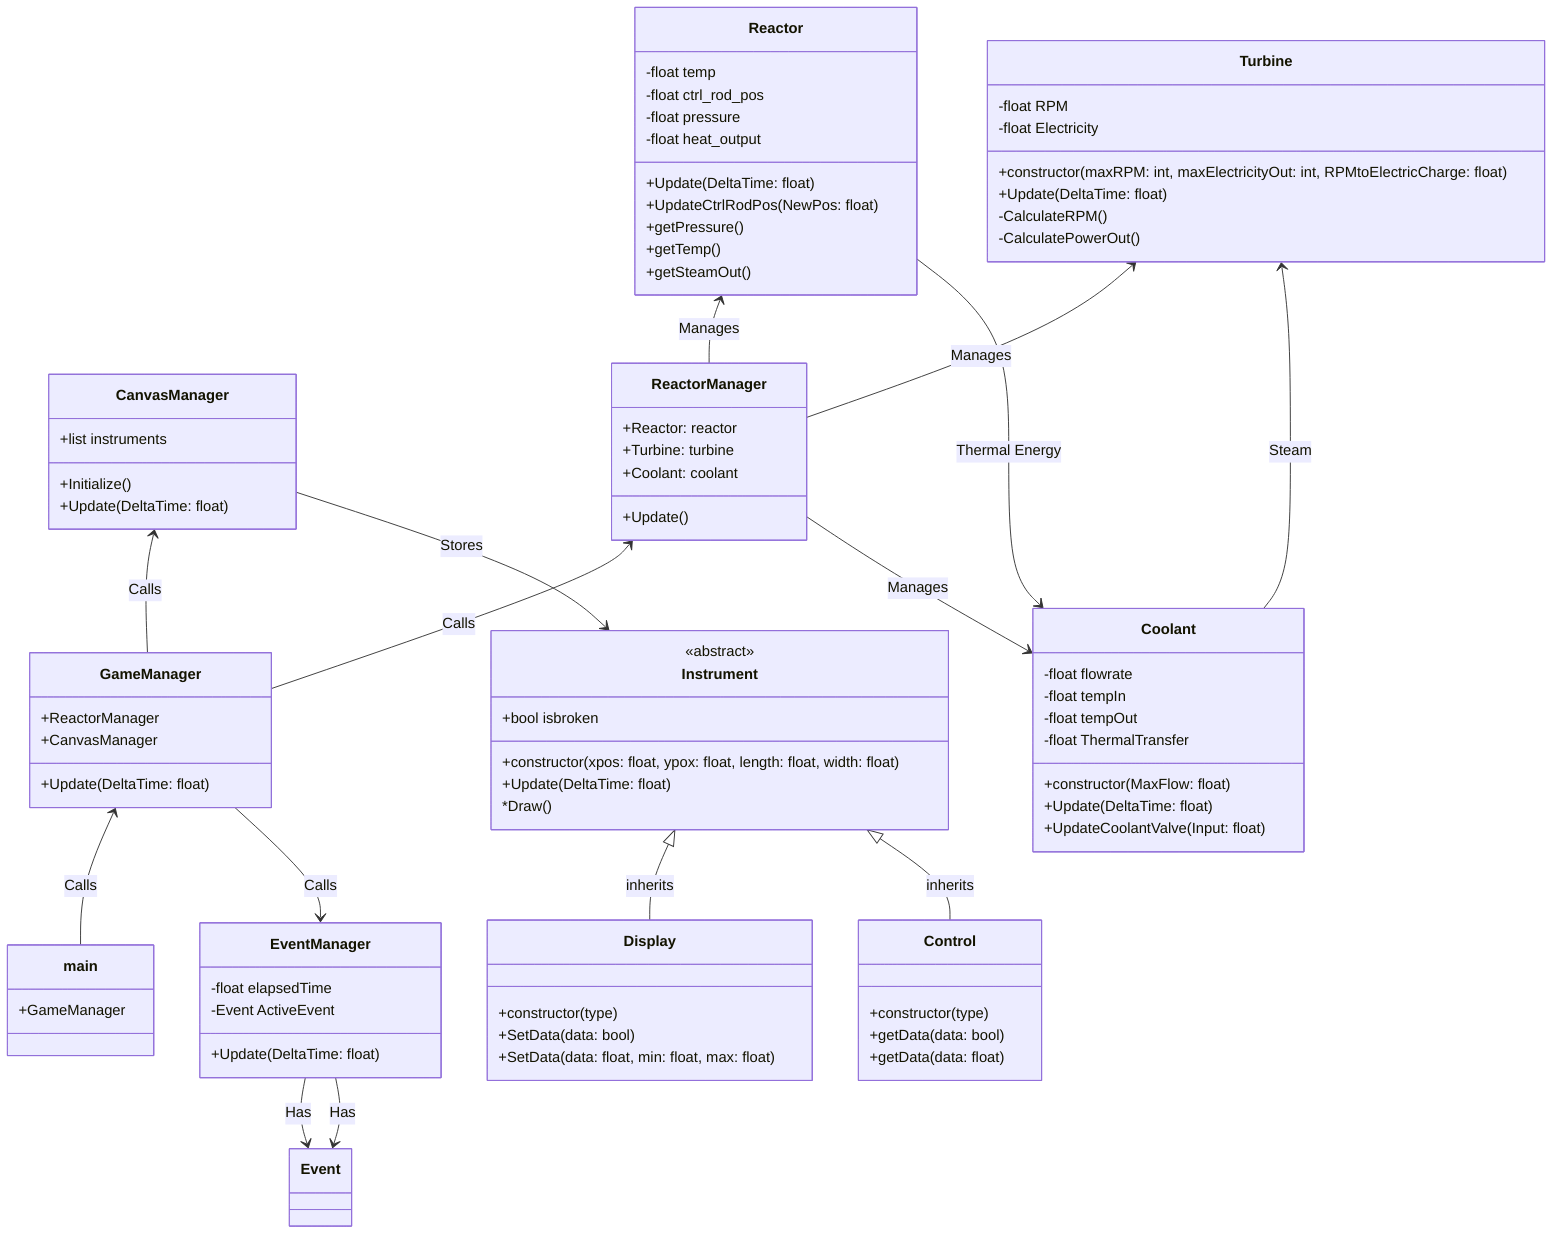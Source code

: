 ﻿classDiagram
    GameManager <-- main: Calls
    CanvasManager <-- GameManager: Calls
    ReactorManager <-- GameManager: Calls
    CanvasManager --> Instrument: Stores
    class main {
        +GameManager
    }
    class GameManager {
        +ReactorManager
        +CanvasManager
        +Update(DeltaTime: float)
    }
    GameManager --> EventManager: Calls
    EventManager --> Event: Has
    class EventManager {
        -float elapsedTime
        -Event ActiveEvent
        +Update(DeltaTime: float)
    }
    EventManager --> Event: Has
    class Event {
    }
    class CanvasManager {
        +list<Instrument> instruments
        +Initialize()
        +Update(DeltaTime: float)
    }
    class Instrument {
        <<abstract>>
        +constructor(xpos: float, ypox: float, length: float, width: float)
        +bool isbroken
        +Update(DeltaTime: float)
        *Draw()
    }
    Instrument <|-- Display: inherits
    class Display {
        +constructor(type)
        +SetData(data: bool)
        +SetData(data: float, min: float, max: float)
    }
    Instrument <|-- Control: inherits
    class Control {
        +constructor(type)
        +getData(data: bool)
        +getData(data: float)
    }
    class ReactorManager {
        +Reactor: reactor
        +Turbine: turbine
        +Coolant: coolant
        +Update()
    }
    Reactor <-- ReactorManager: Manages
    class Reactor {
        -float temp
        -float ctrl_rod_pos
        -float pressure
        -float heat_output
        +Update(DeltaTime: float)
        +UpdateCtrlRodPos(NewPos: float)
        +getPressure()
        +getTemp()
        +getSteamOut()
    }
    Reactor --> Coolant: Thermal Energy
    Turbine <-- ReactorManager: Manages
    class Turbine {
        +constructor(maxRPM: int, maxElectricityOut: int, RPMtoElectricCharge: float)
        -float RPM
        -float Electricity
        +Update(DeltaTime: float)
        -CalculateRPM()
        -CalculatePowerOut()
    }
    ReactorManager --> Coolant: Manages
    Turbine <-- Coolant: Steam
    class Coolant {
        +constructor(MaxFlow: float)
        -float flowrate
        -float tempIn
        -float tempOut
        -float ThermalTransfer
        +Update(DeltaTime: float)
        +UpdateCoolantValve(Input: float)
    }